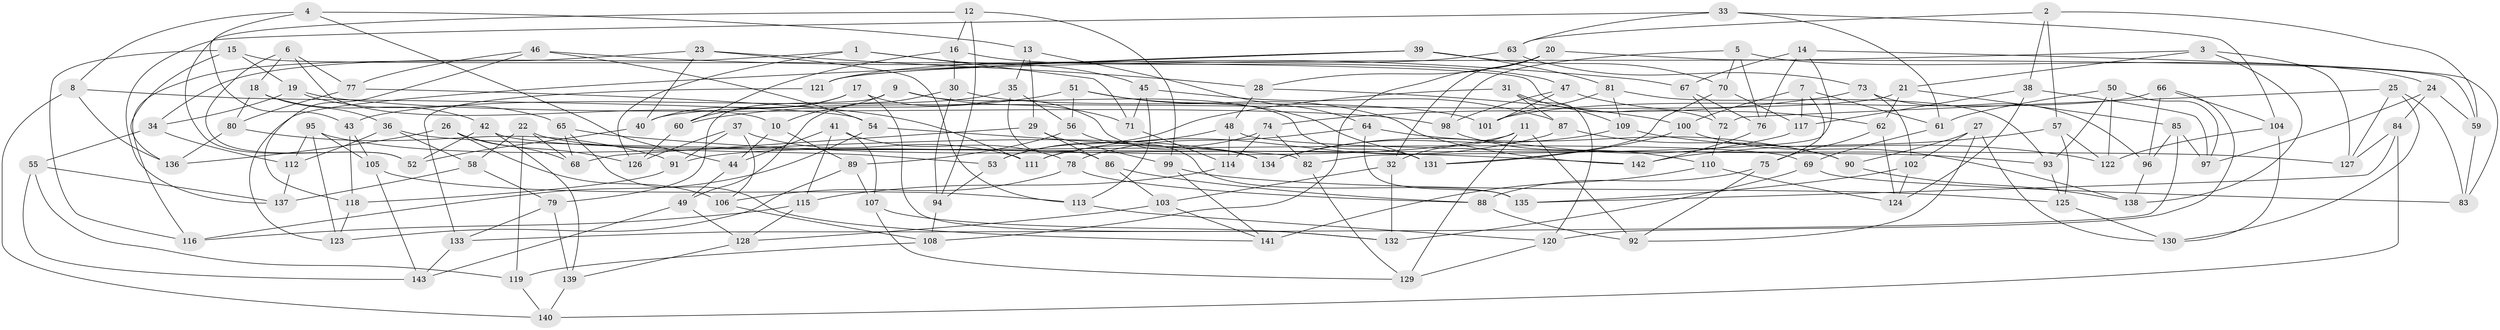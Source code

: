 // coarse degree distribution, {7: 0.08450704225352113, 6: 0.23943661971830985, 8: 0.15492957746478872, 10: 0.014084507042253521, 9: 0.014084507042253521, 5: 0.04225352112676056, 3: 0.028169014084507043, 4: 0.39436619718309857, 13: 0.014084507042253521, 11: 0.014084507042253521}
// Generated by graph-tools (version 1.1) at 2025/20/03/04/25 18:20:51]
// undirected, 143 vertices, 286 edges
graph export_dot {
graph [start="1"]
  node [color=gray90,style=filled];
  1;
  2;
  3;
  4;
  5;
  6;
  7;
  8;
  9;
  10;
  11;
  12;
  13;
  14;
  15;
  16;
  17;
  18;
  19;
  20;
  21;
  22;
  23;
  24;
  25;
  26;
  27;
  28;
  29;
  30;
  31;
  32;
  33;
  34;
  35;
  36;
  37;
  38;
  39;
  40;
  41;
  42;
  43;
  44;
  45;
  46;
  47;
  48;
  49;
  50;
  51;
  52;
  53;
  54;
  55;
  56;
  57;
  58;
  59;
  60;
  61;
  62;
  63;
  64;
  65;
  66;
  67;
  68;
  69;
  70;
  71;
  72;
  73;
  74;
  75;
  76;
  77;
  78;
  79;
  80;
  81;
  82;
  83;
  84;
  85;
  86;
  87;
  88;
  89;
  90;
  91;
  92;
  93;
  94;
  95;
  96;
  97;
  98;
  99;
  100;
  101;
  102;
  103;
  104;
  105;
  106;
  107;
  108;
  109;
  110;
  111;
  112;
  113;
  114;
  115;
  116;
  117;
  118;
  119;
  120;
  121;
  122;
  123;
  124;
  125;
  126;
  127;
  128;
  129;
  130;
  131;
  132;
  133;
  134;
  135;
  136;
  137;
  138;
  139;
  140;
  141;
  142;
  143;
  1 -- 126;
  1 -- 71;
  1 -- 45;
  1 -- 34;
  2 -- 38;
  2 -- 63;
  2 -- 57;
  2 -- 59;
  3 -- 127;
  3 -- 121;
  3 -- 138;
  3 -- 21;
  4 -- 8;
  4 -- 43;
  4 -- 44;
  4 -- 13;
  5 -- 70;
  5 -- 98;
  5 -- 76;
  5 -- 24;
  6 -- 10;
  6 -- 77;
  6 -- 18;
  6 -- 52;
  7 -- 117;
  7 -- 75;
  7 -- 61;
  7 -- 100;
  8 -- 136;
  8 -- 140;
  8 -- 54;
  9 -- 79;
  9 -- 71;
  9 -- 131;
  9 -- 10;
  10 -- 89;
  10 -- 44;
  11 -- 91;
  11 -- 129;
  11 -- 92;
  11 -- 32;
  12 -- 52;
  12 -- 16;
  12 -- 99;
  12 -- 94;
  13 -- 35;
  13 -- 64;
  13 -- 29;
  14 -- 76;
  14 -- 82;
  14 -- 67;
  14 -- 83;
  15 -- 136;
  15 -- 19;
  15 -- 116;
  15 -- 72;
  16 -- 60;
  16 -- 47;
  16 -- 30;
  17 -- 40;
  17 -- 132;
  17 -- 134;
  17 -- 60;
  18 -- 36;
  18 -- 80;
  18 -- 42;
  19 -- 34;
  19 -- 98;
  19 -- 65;
  20 -- 28;
  20 -- 59;
  20 -- 108;
  20 -- 32;
  21 -- 85;
  21 -- 40;
  21 -- 62;
  22 -- 53;
  22 -- 68;
  22 -- 58;
  22 -- 119;
  23 -- 116;
  23 -- 40;
  23 -- 113;
  23 -- 28;
  24 -- 84;
  24 -- 97;
  24 -- 59;
  25 -- 72;
  25 -- 130;
  25 -- 127;
  25 -- 83;
  26 -- 136;
  26 -- 68;
  26 -- 126;
  26 -- 106;
  27 -- 130;
  27 -- 102;
  27 -- 92;
  27 -- 90;
  28 -- 48;
  28 -- 100;
  29 -- 99;
  29 -- 68;
  29 -- 86;
  30 -- 101;
  30 -- 94;
  30 -- 49;
  31 -- 87;
  31 -- 120;
  31 -- 109;
  31 -- 53;
  32 -- 132;
  32 -- 103;
  33 -- 104;
  33 -- 61;
  33 -- 63;
  33 -- 137;
  34 -- 112;
  34 -- 55;
  35 -- 43;
  35 -- 86;
  35 -- 56;
  36 -- 112;
  36 -- 58;
  36 -- 127;
  37 -- 106;
  37 -- 91;
  37 -- 126;
  37 -- 111;
  38 -- 117;
  38 -- 124;
  38 -- 97;
  39 -- 81;
  39 -- 123;
  39 -- 70;
  39 -- 121;
  40 -- 52;
  41 -- 44;
  41 -- 115;
  41 -- 107;
  41 -- 78;
  42 -- 52;
  42 -- 139;
  42 -- 69;
  43 -- 118;
  43 -- 105;
  44 -- 49;
  45 -- 87;
  45 -- 71;
  45 -- 113;
  46 -- 54;
  46 -- 77;
  46 -- 67;
  46 -- 118;
  47 -- 101;
  47 -- 98;
  47 -- 62;
  48 -- 53;
  48 -- 93;
  48 -- 114;
  49 -- 128;
  49 -- 143;
  50 -- 122;
  50 -- 61;
  50 -- 97;
  50 -- 93;
  51 -- 131;
  51 -- 142;
  51 -- 60;
  51 -- 56;
  53 -- 94;
  54 -- 82;
  54 -- 116;
  55 -- 119;
  55 -- 143;
  55 -- 137;
  56 -- 89;
  56 -- 135;
  57 -- 122;
  57 -- 142;
  57 -- 125;
  58 -- 79;
  58 -- 137;
  59 -- 83;
  60 -- 126;
  61 -- 69;
  62 -- 124;
  62 -- 75;
  63 -- 73;
  63 -- 121;
  64 -- 135;
  64 -- 78;
  64 -- 90;
  65 -- 142;
  65 -- 68;
  65 -- 141;
  66 -- 104;
  66 -- 101;
  66 -- 120;
  66 -- 96;
  67 -- 76;
  67 -- 72;
  69 -- 132;
  69 -- 83;
  70 -- 131;
  70 -- 117;
  71 -- 114;
  72 -- 110;
  73 -- 74;
  73 -- 96;
  73 -- 102;
  74 -- 114;
  74 -- 82;
  74 -- 111;
  75 -- 92;
  75 -- 88;
  76 -- 142;
  77 -- 111;
  77 -- 80;
  78 -- 88;
  78 -- 106;
  79 -- 133;
  79 -- 139;
  80 -- 136;
  80 -- 91;
  81 -- 101;
  81 -- 93;
  81 -- 109;
  82 -- 129;
  84 -- 135;
  84 -- 140;
  84 -- 127;
  85 -- 96;
  85 -- 97;
  85 -- 133;
  86 -- 88;
  86 -- 103;
  87 -- 111;
  87 -- 90;
  88 -- 92;
  89 -- 107;
  89 -- 123;
  90 -- 138;
  91 -- 118;
  93 -- 125;
  94 -- 108;
  95 -- 123;
  95 -- 134;
  95 -- 112;
  95 -- 105;
  96 -- 138;
  98 -- 110;
  99 -- 141;
  99 -- 125;
  100 -- 131;
  100 -- 138;
  102 -- 124;
  102 -- 135;
  103 -- 141;
  103 -- 128;
  104 -- 122;
  104 -- 130;
  105 -- 113;
  105 -- 143;
  106 -- 108;
  107 -- 129;
  107 -- 132;
  108 -- 119;
  109 -- 122;
  109 -- 134;
  110 -- 124;
  110 -- 141;
  112 -- 137;
  113 -- 120;
  114 -- 115;
  115 -- 128;
  115 -- 116;
  117 -- 134;
  118 -- 123;
  119 -- 140;
  120 -- 129;
  121 -- 133;
  125 -- 130;
  128 -- 139;
  133 -- 143;
  139 -- 140;
}
